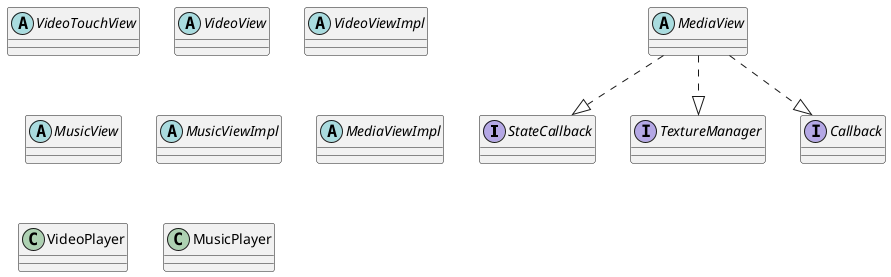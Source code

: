 @startuml
interface StateCallback
interface TextureManager
interface Callback


abstract class VideoTouchView
abstract class VideoView
abstract class VideoViewImpl

abstract class MusicView
abstract class MusicViewImpl

abstract class MediaView
abstract class MediaViewImpl


class VideoPlayer
class MusicPlayer

MediaView ..|> StateCallback
MediaView ..|> TextureManager
MediaView ..|> Callback

@enduml